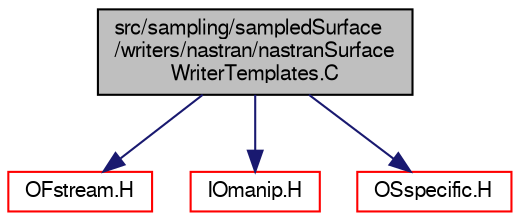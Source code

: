 digraph "src/sampling/sampledSurface/writers/nastran/nastranSurfaceWriterTemplates.C"
{
  bgcolor="transparent";
  edge [fontname="FreeSans",fontsize="10",labelfontname="FreeSans",labelfontsize="10"];
  node [fontname="FreeSans",fontsize="10",shape=record];
  Node1 [label="src/sampling/sampledSurface\l/writers/nastran/nastranSurface\lWriterTemplates.C",height=0.2,width=0.4,color="black", fillcolor="grey75", style="filled" fontcolor="black"];
  Node1 -> Node2 [color="midnightblue",fontsize="10",style="solid",fontname="FreeSans"];
  Node2 [label="OFstream.H",height=0.2,width=0.4,color="red",URL="$a07310.html"];
  Node1 -> Node3 [color="midnightblue",fontsize="10",style="solid",fontname="FreeSans"];
  Node3 [label="IOmanip.H",height=0.2,width=0.4,color="red",URL="$a07317.html",tooltip="Istream and Ostream manipulators taking arguments. "];
  Node1 -> Node4 [color="midnightblue",fontsize="10",style="solid",fontname="FreeSans"];
  Node4 [label="OSspecific.H",height=0.2,width=0.4,color="red",URL="$a07750.html",tooltip="Functions used by OpenFOAM that are specific to POSIX compliant operating systems and need to be repl..."];
}
